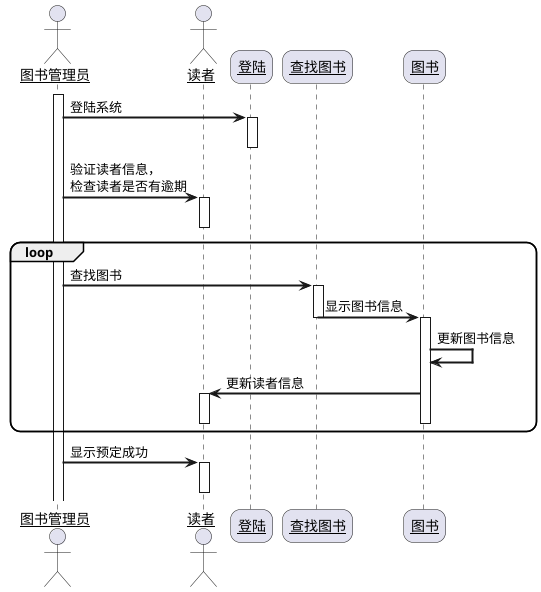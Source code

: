 @startuml
skinparam sequenceArrowThickness 2
skinparam roundcorner 20
skinparam maxmessagesize 60
skinparam sequenceParticipant underline
actor 图书管理员
actor "读者" as a
participant "登陆" as b
participant "查找图书" as c
participant "图书" as d

activate 图书管理员
图书管理员 -> b: 登陆系统
activate b
deactivate b
图书管理员 -> a: 验证读者信息，检查读者是否有逾期
activate a
deactivate a
loop
图书管理员 -> c:查找图书
activate c
c-> d: 显示图书信息
deactivate c
activate d
d-> d:更新图书信息
d-> a:更新读者信息
activate a
deactivate d

deactivate a
end
图书管理员->a: 显示预定成功
activate a
deactivate a

@enduml